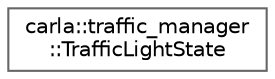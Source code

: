 digraph "类继承关系图"
{
 // INTERACTIVE_SVG=YES
 // LATEX_PDF_SIZE
  bgcolor="transparent";
  edge [fontname=Helvetica,fontsize=10,labelfontname=Helvetica,labelfontsize=10];
  node [fontname=Helvetica,fontsize=10,shape=box,height=0.2,width=0.4];
  rankdir="LR";
  Node0 [id="Node000000",label="carla::traffic_manager\l::TrafficLightState",height=0.2,width=0.4,color="grey40", fillcolor="white", style="filled",URL="$d3/d47/structcarla_1_1traffic__manager_1_1TrafficLightState.html",tooltip=" "];
}
